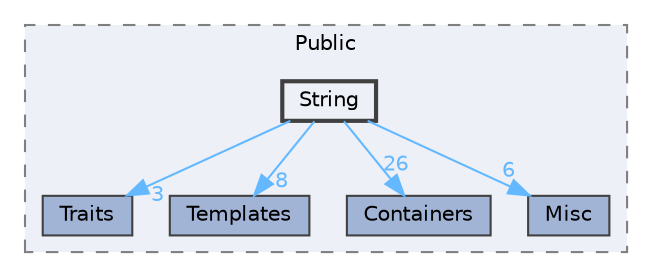 digraph "String"
{
 // INTERACTIVE_SVG=YES
 // LATEX_PDF_SIZE
  bgcolor="transparent";
  edge [fontname=Helvetica,fontsize=10,labelfontname=Helvetica,labelfontsize=10];
  node [fontname=Helvetica,fontsize=10,shape=box,height=0.2,width=0.4];
  compound=true
  subgraph clusterdir_ba49309ee78fabe0452662bc1a7ef37d {
    graph [ bgcolor="#edf0f7", pencolor="grey50", label="Public", fontname=Helvetica,fontsize=10 style="filled,dashed", URL="dir_ba49309ee78fabe0452662bc1a7ef37d.html",tooltip=""]
  dir_5ba3ce5a6b2972cf607ff00f8102a12d [label="Traits", fillcolor="#a2b4d6", color="grey25", style="filled", URL="dir_5ba3ce5a6b2972cf607ff00f8102a12d.html",tooltip=""];
  dir_d923b29e5793e4ca6ecf89bd6d2fe94d [label="Templates", fillcolor="#a2b4d6", color="grey25", style="filled", URL="dir_d923b29e5793e4ca6ecf89bd6d2fe94d.html",tooltip=""];
  dir_d6d4edf6ba84739b62e6fae684879a69 [label="Containers", fillcolor="#a2b4d6", color="grey25", style="filled", URL="dir_d6d4edf6ba84739b62e6fae684879a69.html",tooltip=""];
  dir_8d7b93d547498163f6da7ff79a1b5a4d [label="Misc", fillcolor="#a2b4d6", color="grey25", style="filled", URL="dir_8d7b93d547498163f6da7ff79a1b5a4d.html",tooltip=""];
  dir_320360e1f078dda43a743c6d58bbd9d4 [label="String", fillcolor="#edf0f7", color="grey25", style="filled,bold", URL="dir_320360e1f078dda43a743c6d58bbd9d4.html",tooltip=""];
  }
  dir_320360e1f078dda43a743c6d58bbd9d4->dir_5ba3ce5a6b2972cf607ff00f8102a12d [headlabel="3", labeldistance=1.5 headhref="dir_001142_001212.html" href="dir_001142_001212.html" color="steelblue1" fontcolor="steelblue1"];
  dir_320360e1f078dda43a743c6d58bbd9d4->dir_8d7b93d547498163f6da7ff79a1b5a4d [headlabel="6", labeldistance=1.5 headhref="dir_001142_000649.html" href="dir_001142_000649.html" color="steelblue1" fontcolor="steelblue1"];
  dir_320360e1f078dda43a743c6d58bbd9d4->dir_d6d4edf6ba84739b62e6fae684879a69 [headlabel="26", labeldistance=1.5 headhref="dir_001142_000253.html" href="dir_001142_000253.html" color="steelblue1" fontcolor="steelblue1"];
  dir_320360e1f078dda43a743c6d58bbd9d4->dir_d923b29e5793e4ca6ecf89bd6d2fe94d [headlabel="8", labeldistance=1.5 headhref="dir_001142_001176.html" href="dir_001142_001176.html" color="steelblue1" fontcolor="steelblue1"];
}
